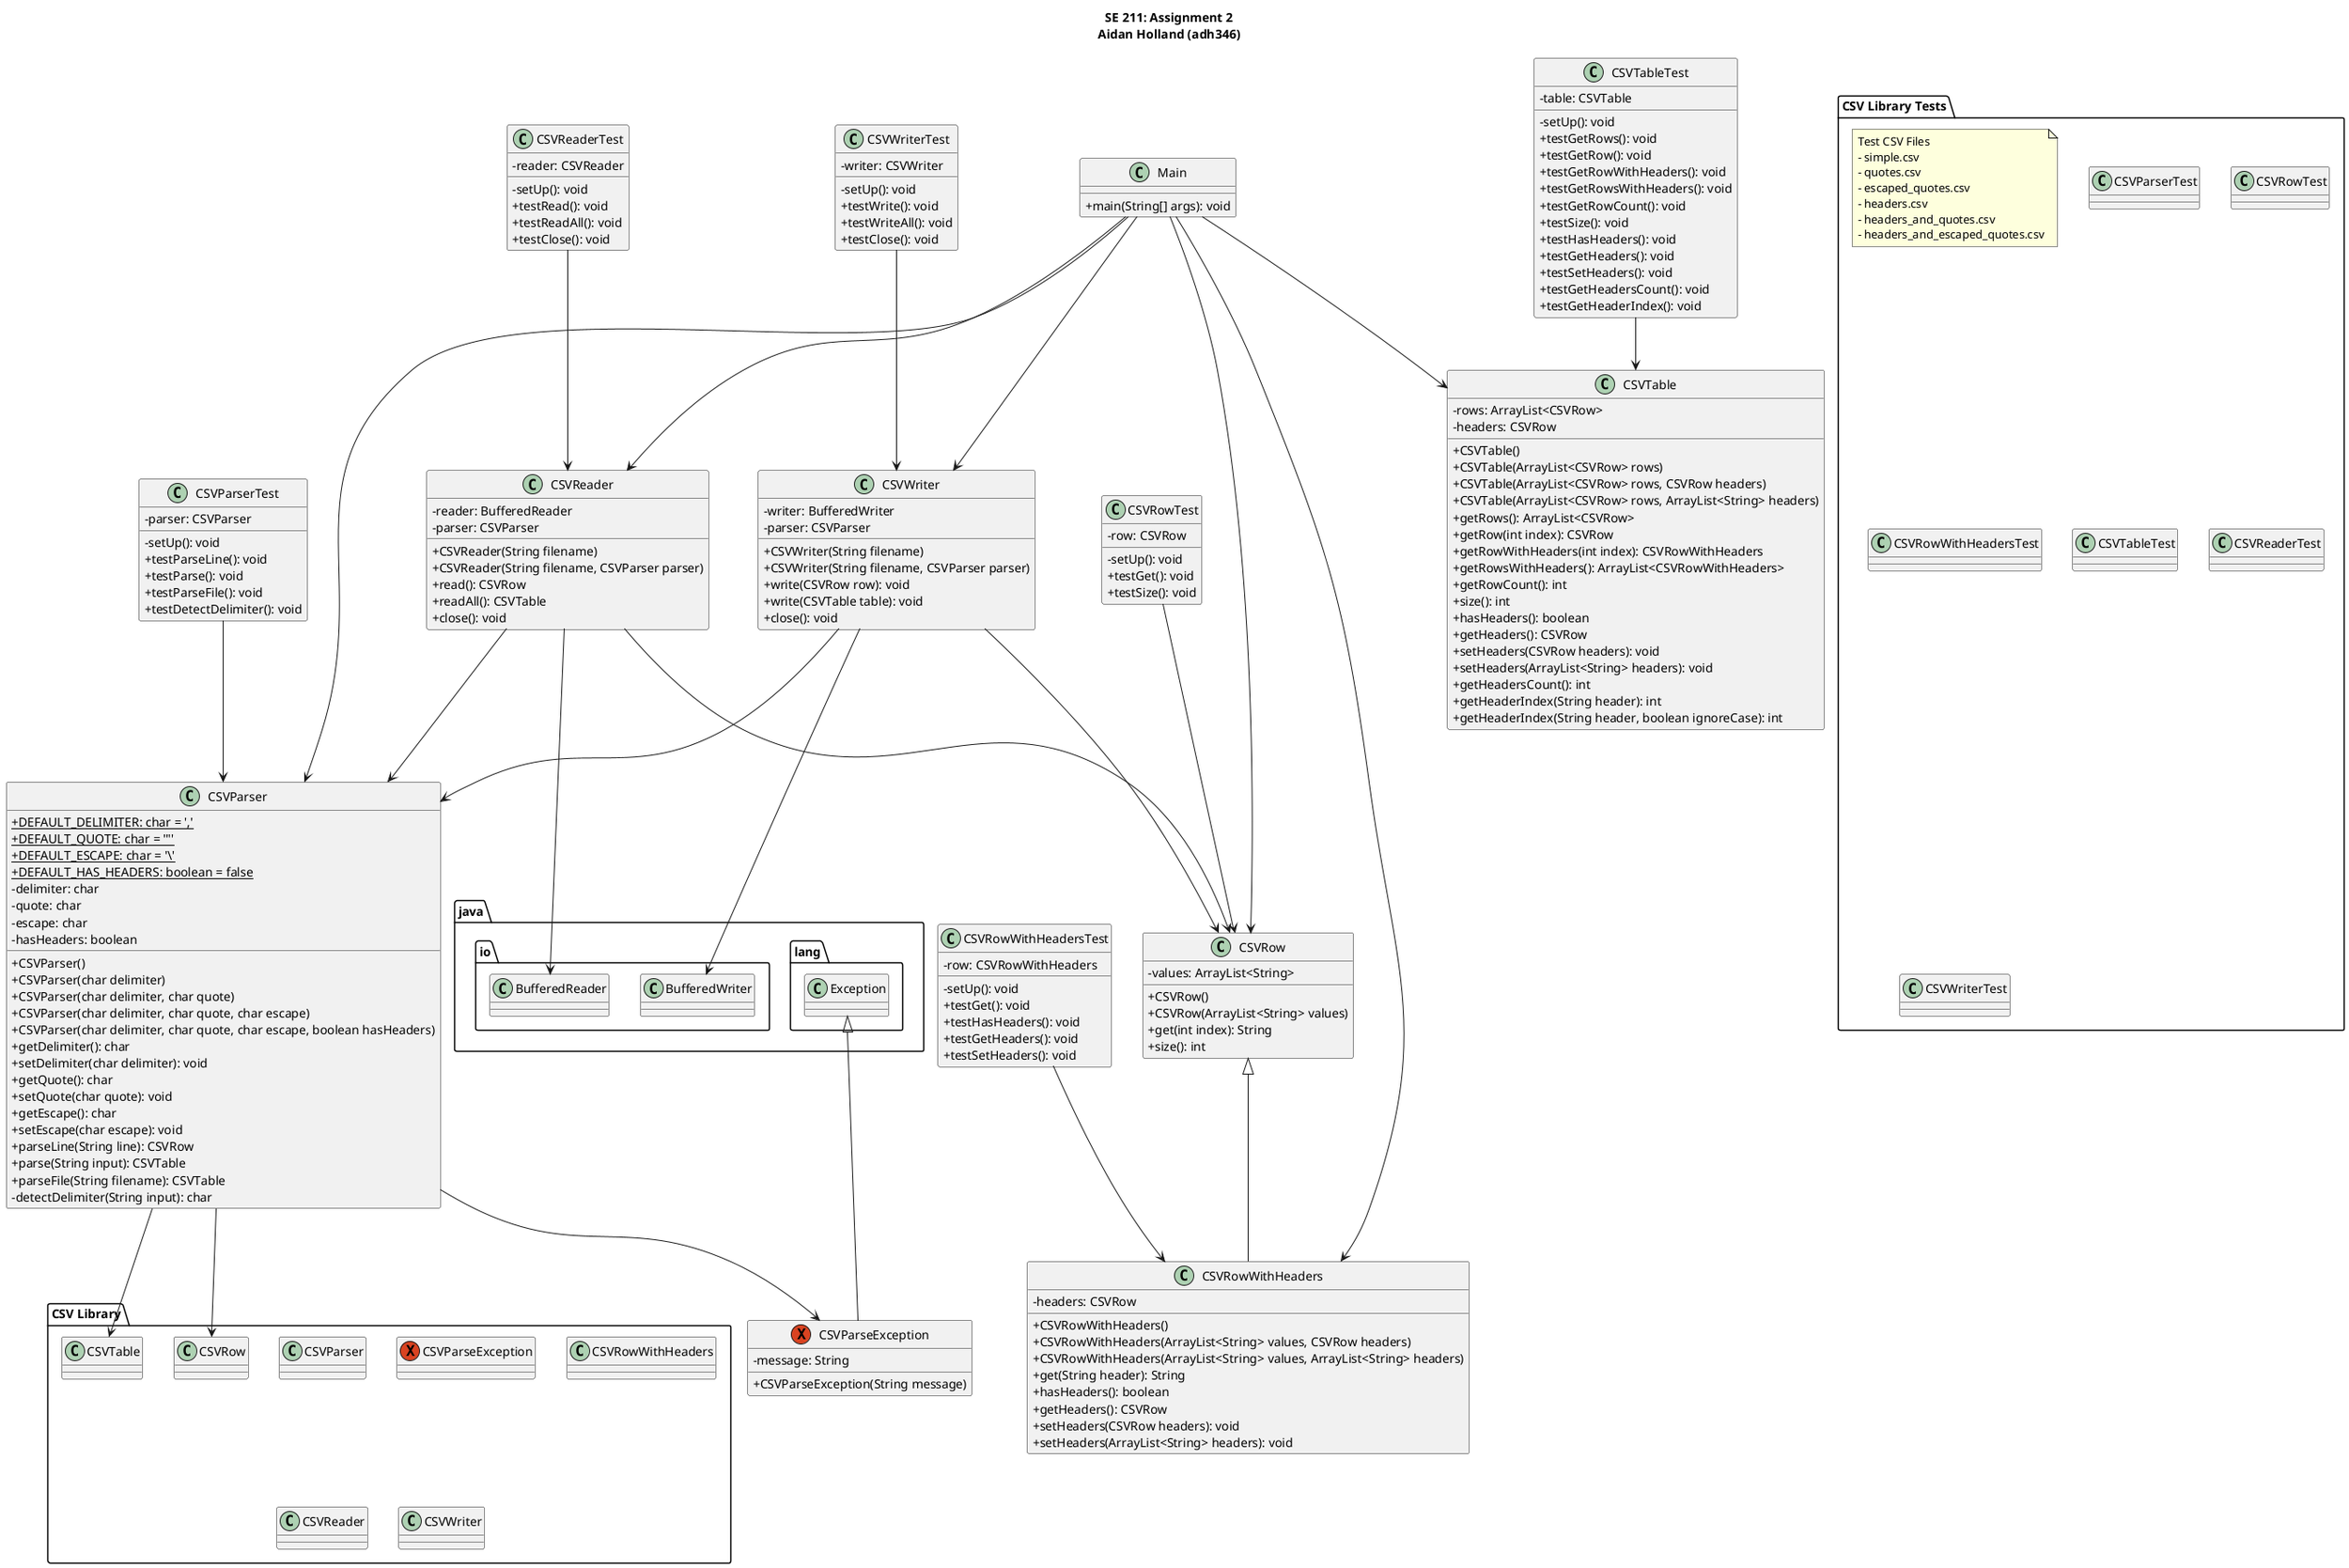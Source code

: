 @startuml SE 211: Assignment 2

' Styles
skinparam classAttributeIconSize 0


' Title
title
SE 211: Assignment 2
Aidan Holland (adh346)
end title

' Packages
package "CSV Library" {
  class CSVParser
  exception CSVParseException
  class CSVRow
  class CSVRowWithHeaders
  class CSVTable
  class CSVReader
  class CSVWriter
}
package "CSV Library Tests" {
  note as N
    Test CSV Files
    - simple.csv
    - quotes.csv
    - escaped_quotes.csv
    - headers.csv
    - headers_and_quotes.csv
    - headers_and_escaped_quotes.csv
  end note
  class CSVParserTest
  class CSVRowTest
  class CSVRowWithHeadersTest
  class CSVTableTest
  class CSVReaderTest
  class CSVWriterTest
}

' Classes
exception CSVParseException extends java.lang.Exception {
  ' Fields
  -message: String
  ' Constructors
  +CSVParseException(String message)
}

class CSVParser {
  ' Constants
  +{static}DEFAULT_DELIMITER: char = ','
  +{static}DEFAULT_QUOTE: char = '"'
  +{static}DEFAULT_ESCAPE: char = '\\'
  +{static}DEFAULT_HAS_HEADERS: boolean = false
  ' Fields
  -delimiter: char
  -quote: char
  -escape: char
  -hasHeaders: boolean
  ' Constructors
  +CSVParser()
  +CSVParser(char delimiter)
  +CSVParser(char delimiter, char quote)
  +CSVParser(char delimiter, char quote, char escape)
  +CSVParser(char delimiter, char quote, char escape, boolean hasHeaders)
  ' Methods
  +getDelimiter(): char
  +setDelimiter(char delimiter): void
  +getQuote(): char
  +setQuote(char quote): void
  +getEscape(): char
  +setEscape(char escape): void
  +parseLine(String line): CSVRow
  +parse(String input): CSVTable
  +parseFile(String filename): CSVTable
  -detectDelimiter(String input): char
}
CSVParser --> CSVParseException
CSVParser --> CSVRow
CSVParser --> CSVTable

class CSVRow {
  ' Fields
  -values: ArrayList<String>
  ' Constructors
  +CSVRow()
  +CSVRow(ArrayList<String> values)
  ' Methods
  +get(int index): String
  +size(): int
}

class CSVRowWithHeaders extends CSVRow {
  ' Fields
  -headers: CSVRow
  ' Constructors
  +CSVRowWithHeaders()
  +CSVRowWithHeaders(ArrayList<String> values, CSVRow headers)
  +CSVRowWithHeaders(ArrayList<String> values, ArrayList<String> headers)
  ' Methods
  +get(String header): String
  +hasHeaders(): boolean
  +getHeaders(): CSVRow
  +setHeaders(CSVRow headers): void
  +setHeaders(ArrayList<String> headers): void
}

class CSVTable {
  ' Fields
  -rows: ArrayList<CSVRow>
  -headers: CSVRow
  ' Constructors
  +CSVTable()
  +CSVTable(ArrayList<CSVRow> rows)
  +CSVTable(ArrayList<CSVRow> rows, CSVRow headers)
  +CSVTable(ArrayList<CSVRow> rows, ArrayList<String> headers)
  ' Methods
  +getRows(): ArrayList<CSVRow>
  +getRow(int index): CSVRow
  +getRowWithHeaders(int index): CSVRowWithHeaders
  +getRowsWithHeaders(): ArrayList<CSVRowWithHeaders>
  +getRowCount(): int
  +size(): int
  +hasHeaders(): boolean
  +getHeaders(): CSVRow
  +setHeaders(CSVRow headers): void
  +setHeaders(ArrayList<String> headers): void
  +getHeadersCount(): int
  +getHeaderIndex(String header): int
  +getHeaderIndex(String header, boolean ignoreCase): int
}

class CSVReader {
  ' Fields
  -reader: BufferedReader
  -parser: CSVParser
  ' Constructors
  +CSVReader(String filename)
  +CSVReader(String filename, CSVParser parser)
  ' Methods
  +read(): CSVRow
  +readAll(): CSVTable
  +close(): void
}
CSVReader --> java.io.BufferedReader
CSVReader --> CSVParser
CSVReader --> CSVRow

class CSVWriter {
  ' Fields
  -writer: BufferedWriter
  -parser: CSVParser
  ' Constructors
  +CSVWriter(String filename)
  +CSVWriter(String filename, CSVParser parser)
  ' Methods
  +write(CSVRow row): void
  +write(CSVTable table): void
  +close(): void
}
CSVWriter --> java.io.BufferedWriter
CSVWriter --> CSVParser
CSVWriter --> CSVRow

' Tests
class CSVParserTest {
  ' Fields
  -parser: CSVParser
  ' Methods
  -setUp(): void
  +testParseLine(): void
  +testParse(): void
  +testParseFile(): void
  +testDetectDelimiter(): void
}
CSVParserTest --> CSVParser

class CSVRowTest {
  ' Fields
  -row: CSVRow
  ' Methods
  -setUp(): void
  +testGet(): void
  +testSize(): void
}
CSVRowTest --> CSVRow

class CSVRowWithHeadersTest {
  ' Fields
  -row: CSVRowWithHeaders
  ' Methods
  -setUp(): void
  +testGet(): void
  +testHasHeaders(): void
  +testGetHeaders(): void
  +testSetHeaders(): void
}
CSVRowWithHeadersTest --> CSVRowWithHeaders

class CSVTableTest {
  ' Fields
  -table: CSVTable
  ' Methods
  -setUp(): void
  +testGetRows(): void
  +testGetRow(): void
  +testGetRowWithHeaders(): void
  +testGetRowsWithHeaders(): void
  +testGetRowCount(): void
  +testSize(): void
  +testHasHeaders(): void
  +testGetHeaders(): void
  +testSetHeaders(): void
  +testGetHeadersCount(): void
  +testGetHeaderIndex(): void
}
CSVTableTest --> CSVTable

class CSVReaderTest {
  ' Fields
  -reader: CSVReader
  ' Methods
  -setUp(): void
  +testRead(): void
  +testReadAll(): void
  +testClose(): void
}
CSVReaderTest --> CSVReader

class CSVWriterTest {
  ' Fields
  -writer: CSVWriter
  ' Methods
  -setUp(): void
  +testWrite(): void
  +testWriteAll(): void
  +testClose(): void
}
CSVWriterTest --> CSVWriter

' Main
class Main {
  ' Methods
  +main(String[] args): void
}
Main --> CSVParser
Main --> CSVRow
Main --> CSVRowWithHeaders
Main --> CSVTable
Main --> CSVReader
Main --> CSVWriter

@enduml
